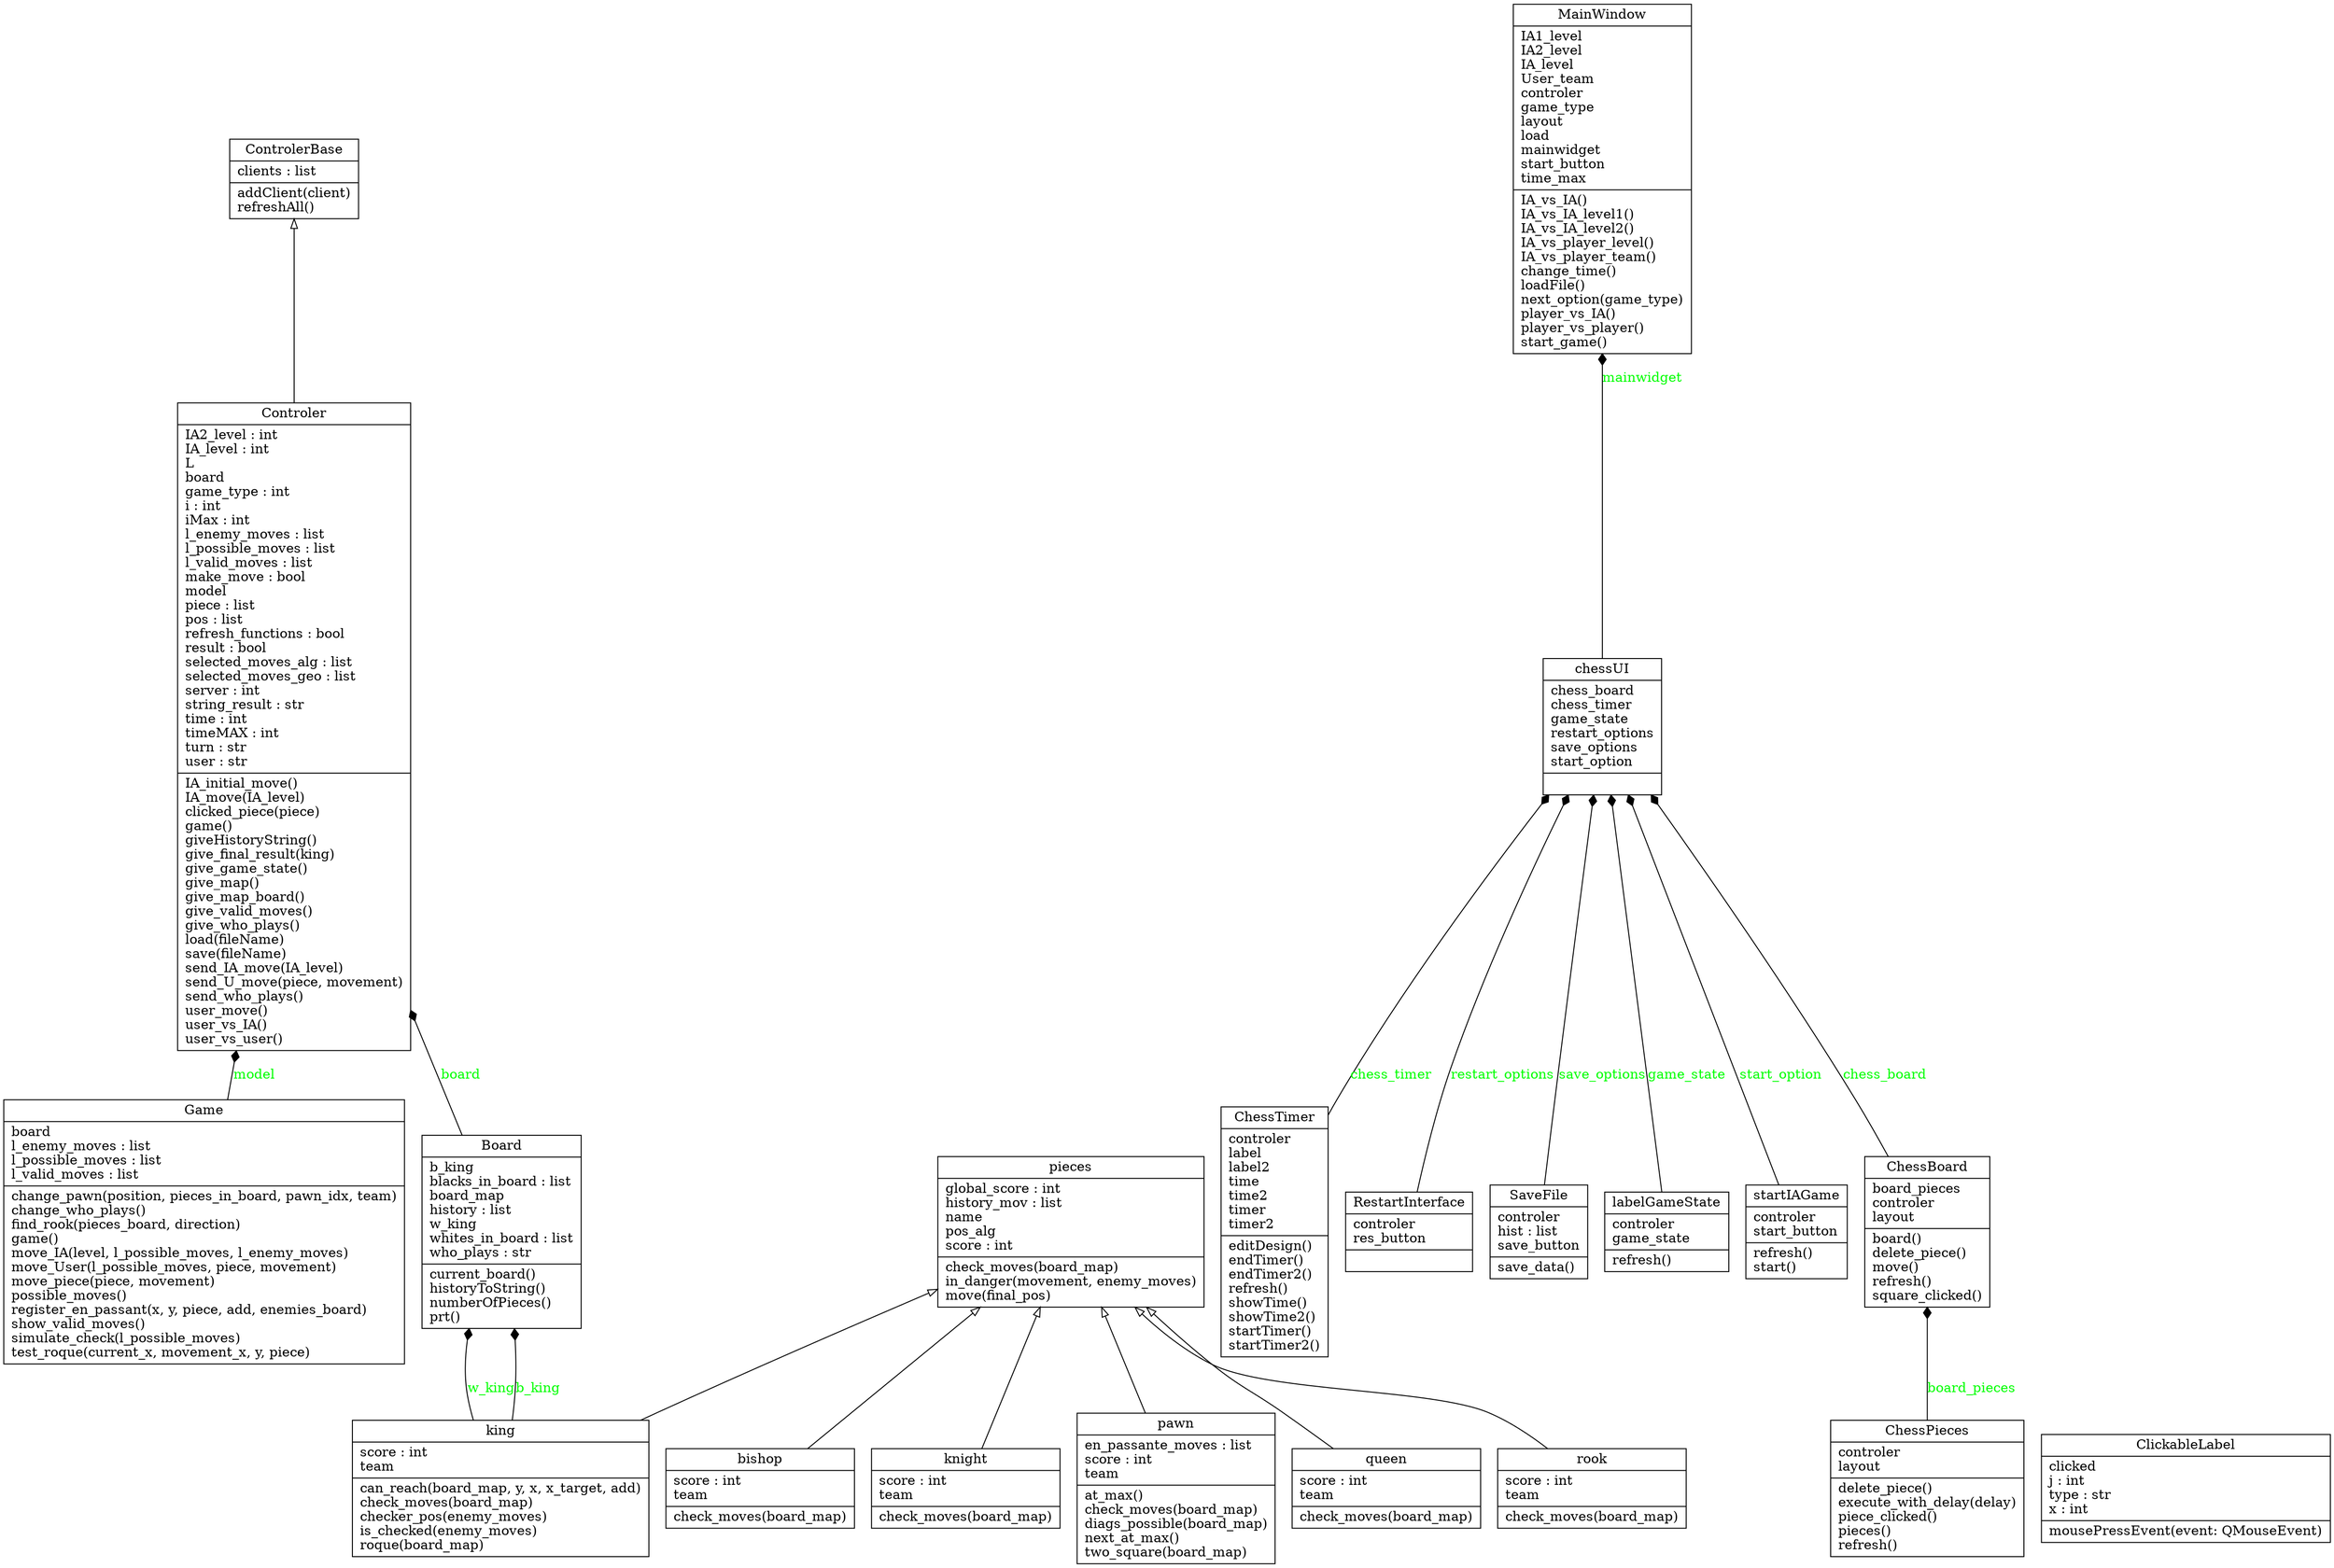 digraph "classes" {
charset="utf-8"
rankdir=BT
"0" [label="{Board|b_king\lblacks_in_board : list\lboard_map\lhistory : list\lw_king\lwhites_in_board : list\lwho_plays : str\l|current_board()\lhistoryToString()\lnumberOfPieces()\lprt()\l}", shape="record"];
"1" [label="{ChessBoard|board_pieces\lcontroler\llayout\l|board()\ldelete_piece()\lmove()\lrefresh()\lsquare_clicked()\l}", shape="record"];
"2" [label="{ChessPieces|controler\llayout\l|delete_piece()\lexecute_with_delay(delay)\lpiece_clicked()\lpieces()\lrefresh()\l}", shape="record"];
"3" [label="{ChessTimer|controler\llabel\llabel2\ltime\ltime2\ltimer\ltimer2\l|editDesign()\lendTimer()\lendTimer2()\lrefresh()\lshowTime()\lshowTime2()\lstartTimer()\lstartTimer2()\l}", shape="record"];
"4" [label="{ClickableLabel|clicked\lj : int\ltype : str\lx : int\l|mousePressEvent(event: QMouseEvent)\l}", shape="record"];
"5" [label="{Controler|IA2_level : int\lIA_level : int\lL\lboard\lgame_type : int\li : int\liMax : int\ll_enemy_moves : list\ll_possible_moves : list\ll_valid_moves : list\lmake_move : bool\lmodel\lpiece : list\lpos : list\lrefresh_functions : bool\lresult : bool\lselected_moves_alg : list\lselected_moves_geo : list\lserver : int\lstring_result : str\ltime : int\ltimeMAX : int\lturn : str\luser : str\l|IA_initial_move()\lIA_move(IA_level)\lclicked_piece(piece)\lgame()\lgiveHistoryString()\lgive_final_result(king)\lgive_game_state()\lgive_map()\lgive_map_board()\lgive_valid_moves()\lgive_who_plays()\lload(fileName)\lsave(fileName)\lsend_IA_move(IA_level)\lsend_U_move(piece, movement)\lsend_who_plays()\luser_move()\luser_vs_IA()\luser_vs_user()\l}", shape="record"];
"6" [label="{ControlerBase|clients : list\l|addClient(client)\lrefreshAll()\l}", shape="record"];
"7" [label="{Game|board\ll_enemy_moves : list\ll_possible_moves : list\ll_valid_moves : list\l|change_pawn(position, pieces_in_board, pawn_idx, team)\lchange_who_plays()\lfind_rook(pieces_board, direction)\lgame()\lmove_IA(level, l_possible_moves, l_enemy_moves)\lmove_User(l_possible_moves, piece, movement)\lmove_piece(piece, movement)\lpossible_moves()\lregister_en_passant(x, y, piece, add, enemies_board)\lshow_valid_moves()\lsimulate_check(l_possible_moves)\ltest_roque(current_x, movement_x, y, piece)\l}", shape="record"];
"8" [label="{MainWindow|IA1_level\lIA2_level\lIA_level\lUser_team\lcontroler\lgame_type\llayout\lload\lmainwidget\lstart_button\ltime_max\l|IA_vs_IA()\lIA_vs_IA_level1()\lIA_vs_IA_level2()\lIA_vs_player_level()\lIA_vs_player_team()\lchange_time()\lloadFile()\lnext_option(game_type)\lplayer_vs_IA()\lplayer_vs_player()\lstart_game()\l}", shape="record"];
"9" [label="{RestartInterface|controler\lres_button\l|}", shape="record"];
"10" [label="{SaveFile|controler\lhist : list\lsave_button\l|save_data()\l}", shape="record"];
"11" [label="{bishop|score : int\lteam\l|check_moves(board_map)\l}", shape="record"];
"12" [label="{chessUI|chess_board\lchess_timer\lgame_state\lrestart_options\lsave_options\lstart_option\l|}", shape="record"];
"13" [label="{king|score : int\lteam\l|can_reach(board_map, y, x, x_target, add)\lcheck_moves(board_map)\lchecker_pos(enemy_moves)\lis_checked(enemy_moves)\lroque(board_map)\l}", shape="record"];
"14" [label="{knight|score : int\lteam\l|check_moves(board_map)\l}", shape="record"];
"15" [label="{labelGameState|controler\lgame_state\l|refresh()\l}", shape="record"];
"16" [label="{pawn|en_passante_moves : list\lscore : int\lteam\l|at_max()\lcheck_moves(board_map)\ldiags_possible(board_map)\lnext_at_max()\ltwo_square(board_map)\l}", shape="record"];
"17" [label="{pieces|global_score : int\lhistory_mov : list\lname\lpos_alg\lscore : int\l|check_moves(board_map)\lin_danger(movement, enemy_moves)\lmove(final_pos)\l}", shape="record"];
"18" [label="{queen|score : int\lteam\l|check_moves(board_map)\l}", shape="record"];
"19" [label="{rook|score : int\lteam\l|check_moves(board_map)\l}", shape="record"];
"20" [label="{startIAGame|controler\lstart_button\l|refresh()\lstart()\l}", shape="record"];
"5" -> "6" [arrowhead="empty", arrowtail="none"];
"11" -> "17" [arrowhead="empty", arrowtail="none"];
"13" -> "17" [arrowhead="empty", arrowtail="none"];
"14" -> "17" [arrowhead="empty", arrowtail="none"];
"16" -> "17" [arrowhead="empty", arrowtail="none"];
"18" -> "17" [arrowhead="empty", arrowtail="none"];
"19" -> "17" [arrowhead="empty", arrowtail="none"];
"0" -> "5" [arrowhead="diamond", arrowtail="none", fontcolor="green", label="board", style="solid"];
"1" -> "12" [arrowhead="diamond", arrowtail="none", fontcolor="green", label="chess_board", style="solid"];
"2" -> "1" [arrowhead="diamond", arrowtail="none", fontcolor="green", label="board_pieces", style="solid"];
"3" -> "12" [arrowhead="diamond", arrowtail="none", fontcolor="green", label="chess_timer", style="solid"];
"7" -> "5" [arrowhead="diamond", arrowtail="none", fontcolor="green", label="model", style="solid"];
"9" -> "12" [arrowhead="diamond", arrowtail="none", fontcolor="green", label="restart_options", style="solid"];
"10" -> "12" [arrowhead="diamond", arrowtail="none", fontcolor="green", label="save_options", style="solid"];
"12" -> "8" [arrowhead="diamond", arrowtail="none", fontcolor="green", label="mainwidget", style="solid"];
"13" -> "0" [arrowhead="diamond", arrowtail="none", fontcolor="green", label="w_king", style="solid"];
"13" -> "0" [arrowhead="diamond", arrowtail="none", fontcolor="green", label="b_king", style="solid"];
"15" -> "12" [arrowhead="diamond", arrowtail="none", fontcolor="green", label="game_state", style="solid"];
"20" -> "12" [arrowhead="diamond", arrowtail="none", fontcolor="green", label="start_option", style="solid"];
}
